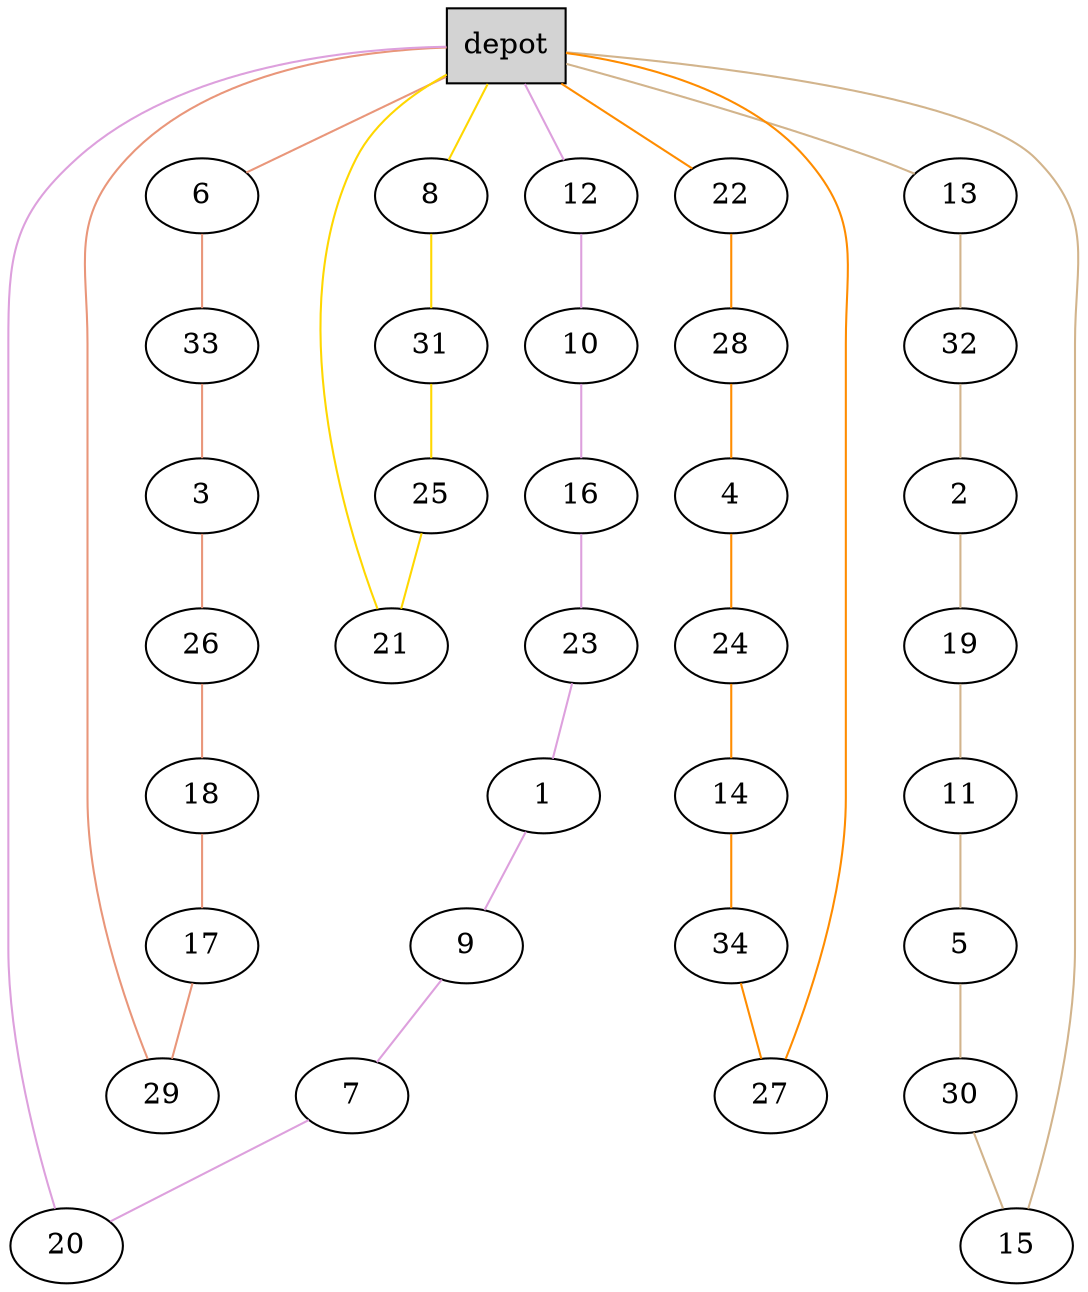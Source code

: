 graph G {
  0[shape = box, label = "depot", style = filled ];
  6[shape = ellipse];
  "0"--"6"[color = darksalmon];
  33[shape = ellipse];
  "6"--"33"[color = darksalmon];
  3[shape = ellipse];
  "33"--"3"[color = darksalmon];
  26[shape = ellipse];
  "3"--"26"[color = darksalmon];
  18[shape = ellipse];
  "26"--"18"[color = darksalmon];
  17[shape = ellipse];
  "18"--"17"[color = darksalmon];
  29[shape = ellipse];
  "17"--"29"[color = darksalmon];
  "29"--"0"[color = darksalmon];
  8[shape = ellipse];
  "0"--"8"[color = gold];
  31[shape = ellipse];
  "8"--"31"[color = gold];
  25[shape = ellipse];
  "31"--"25"[color = gold];
  21[shape = ellipse];
  "25"--"21"[color = gold];
  "21"--"0"[color = gold];
  12[shape = ellipse];
  "0"--"12"[color = plum];
  10[shape = ellipse];
  "12"--"10"[color = plum];
  16[shape = ellipse];
  "10"--"16"[color = plum];
  23[shape = ellipse];
  "16"--"23"[color = plum];
  1[shape = ellipse];
  "23"--"1"[color = plum];
  9[shape = ellipse];
  "1"--"9"[color = plum];
  7[shape = ellipse];
  "9"--"7"[color = plum];
  20[shape = ellipse];
  "7"--"20"[color = plum];
  "20"--"0"[color = plum];
  13[shape = ellipse];
  "0"--"13"[color = tan];
  32[shape = ellipse];
  "13"--"32"[color = tan];
  2[shape = ellipse];
  "32"--"2"[color = tan];
  19[shape = ellipse];
  "2"--"19"[color = tan];
  11[shape = ellipse];
  "19"--"11"[color = tan];
  5[shape = ellipse];
  "11"--"5"[color = tan];
  30[shape = ellipse];
  "5"--"30"[color = tan];
  15[shape = ellipse];
  "30"--"15"[color = tan];
  "15"--"0"[color = tan];
  22[shape = ellipse];
  "0"--"22"[color = darkorange];
  28[shape = ellipse];
  "22"--"28"[color = darkorange];
  4[shape = ellipse];
  "28"--"4"[color = darkorange];
  24[shape = ellipse];
  "4"--"24"[color = darkorange];
  14[shape = ellipse];
  "24"--"14"[color = darkorange];
  34[shape = ellipse];
  "14"--"34"[color = darkorange];
  27[shape = ellipse];
  "34"--"27"[color = darkorange];
  "27"--"0"[color = darkorange];
}
